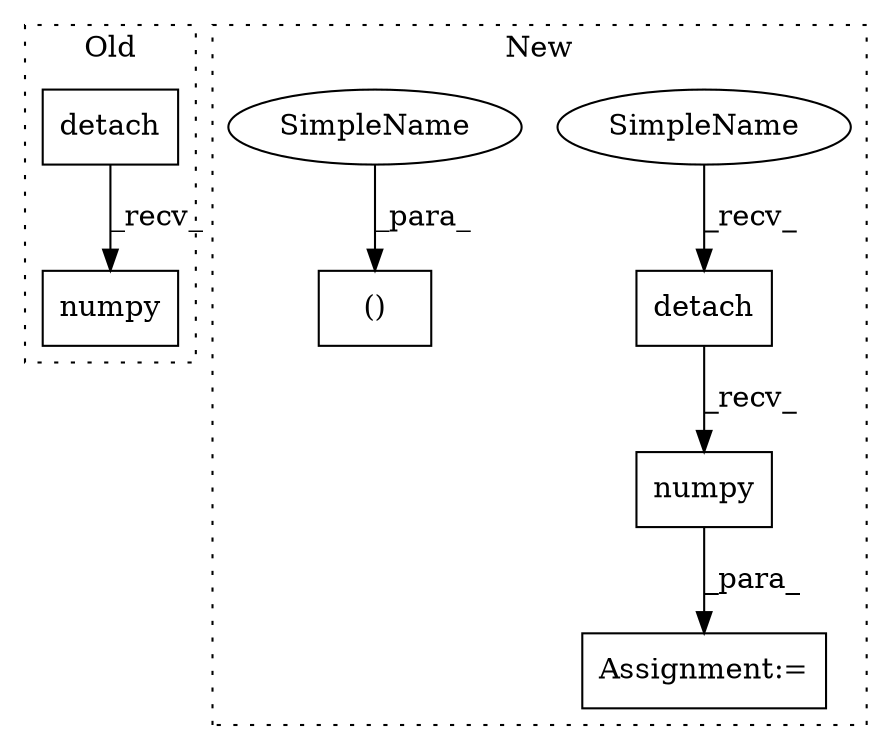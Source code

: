 digraph G {
subgraph cluster0 {
1 [label="numpy" a="32" s="4343" l="7" shape="box"];
5 [label="detach" a="32" s="4324" l="8" shape="box"];
label = "Old";
style="dotted";
}
subgraph cluster1 {
2 [label="detach" a="32" s="4553" l="8" shape="box"];
3 [label="Assignment:=" a="7" s="4549" l="1" shape="box"];
4 [label="numpy" a="32" s="4572" l="7" shape="box"];
6 [label="()" a="106" s="4474" l="16" shape="box"];
7 [label="SimpleName" a="42" s="4550" l="2" shape="ellipse"];
8 [label="SimpleName" a="42" s="4488" l="2" shape="ellipse"];
label = "New";
style="dotted";
}
2 -> 4 [label="_recv_"];
4 -> 3 [label="_para_"];
5 -> 1 [label="_recv_"];
7 -> 2 [label="_recv_"];
8 -> 6 [label="_para_"];
}